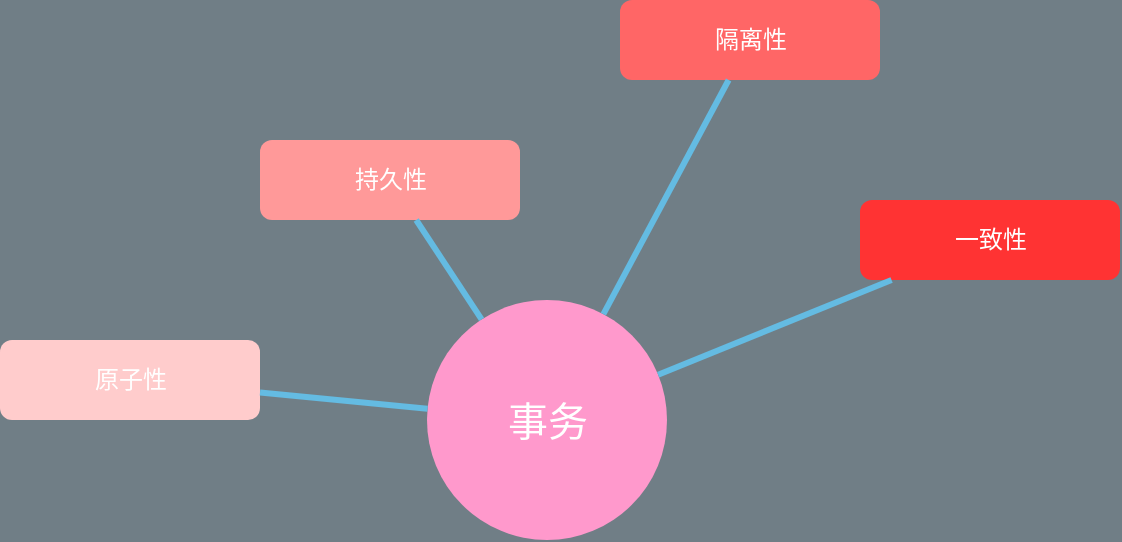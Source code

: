 <mxfile version="12.3.2" type="device" pages="1"><diagram id="6a731a19-8d31-9384-78a2-239565b7b9f0" name="Page-1"><mxGraphModel dx="768" dy="560" grid="1" gridSize="10" guides="1" tooltips="1" connect="1" arrows="1" fold="1" page="1" pageScale="1" pageWidth="1169" pageHeight="827" background="#707E86" math="0" shadow="0"><root><mxCell id="0"/><mxCell id="1" parent="0"/><mxCell id="1350" value="事务" style="ellipse;whiteSpace=wrap;html=1;shadow=0;fontFamily=Helvetica;fontSize=20;fontColor=#FFFFFF;align=center;strokeWidth=3;fillColor=#FF99CC;strokeColor=none;" parent="1" vertex="1"><mxGeometry x="493.5" y="280" width="120" height="120" as="geometry"/></mxCell><mxCell id="1370" value="原子性" style="rounded=1;fillColor=#FFCCCC;strokeColor=none;strokeWidth=3;shadow=0;html=1;fontColor=#FFFFFF;" parent="1" vertex="1"><mxGeometry x="280" y="300" width="130" height="40" as="geometry"/></mxCell><mxCell id="1371" value="持久性" style="rounded=1;fillColor=#FF9999;strokeColor=none;strokeWidth=3;shadow=0;html=1;fontColor=#FFFFFF;" parent="1" vertex="1"><mxGeometry x="410" y="200" width="130" height="40" as="geometry"/></mxCell><mxCell id="1372" value="隔离性" style="rounded=1;fillColor=#FF6666;strokeColor=none;strokeWidth=3;shadow=0;html=1;fontColor=#FFFFFF;" parent="1" vertex="1"><mxGeometry x="590" y="130" width="130" height="40" as="geometry"/></mxCell><mxCell id="1373" value="一致性" style="rounded=1;fillColor=#FF3333;strokeColor=none;strokeWidth=3;shadow=0;html=1;fontColor=#FFFFFF;" parent="1" vertex="1"><mxGeometry x="710" y="230" width="130" height="40" as="geometry"/></mxCell><mxCell id="1382" value="" style="edgeStyle=none;endArrow=none;strokeWidth=3;strokeColor=#64BBE2;html=1;" parent="1" source="1350" target="1370" edge="1"><mxGeometry x="-221.5" y="56.5" width="100" height="100" as="geometry"><mxPoint x="-221.5" y="156.5" as="sourcePoint"/><mxPoint x="-121.5" y="56.5" as="targetPoint"/></mxGeometry></mxCell><mxCell id="1383" value="" style="edgeStyle=none;endArrow=none;strokeWidth=3;strokeColor=#64BBE2;html=1;" parent="1" source="1350" target="1371" edge="1"><mxGeometry x="-221.5" y="56.5" width="100" height="100" as="geometry"><mxPoint x="-221.5" y="156.5" as="sourcePoint"/><mxPoint x="-121.5" y="56.5" as="targetPoint"/></mxGeometry></mxCell><mxCell id="1384" value="" style="edgeStyle=none;endArrow=none;strokeWidth=3;strokeColor=#64BBE2;html=1;" parent="1" source="1350" target="1372" edge="1"><mxGeometry x="-221.5" y="56.5" width="100" height="100" as="geometry"><mxPoint x="-221.5" y="156.5" as="sourcePoint"/><mxPoint x="-121.5" y="56.5" as="targetPoint"/></mxGeometry></mxCell><mxCell id="1385" value="" style="edgeStyle=none;endArrow=none;strokeWidth=3;strokeColor=#64BBE2;html=1;" parent="1" source="1350" target="1373" edge="1"><mxGeometry x="-221.5" y="56.5" width="100" height="100" as="geometry"><mxPoint x="-221.5" y="156.5" as="sourcePoint"/><mxPoint x="-121.5" y="56.5" as="targetPoint"/></mxGeometry></mxCell></root></mxGraphModel></diagram></mxfile>